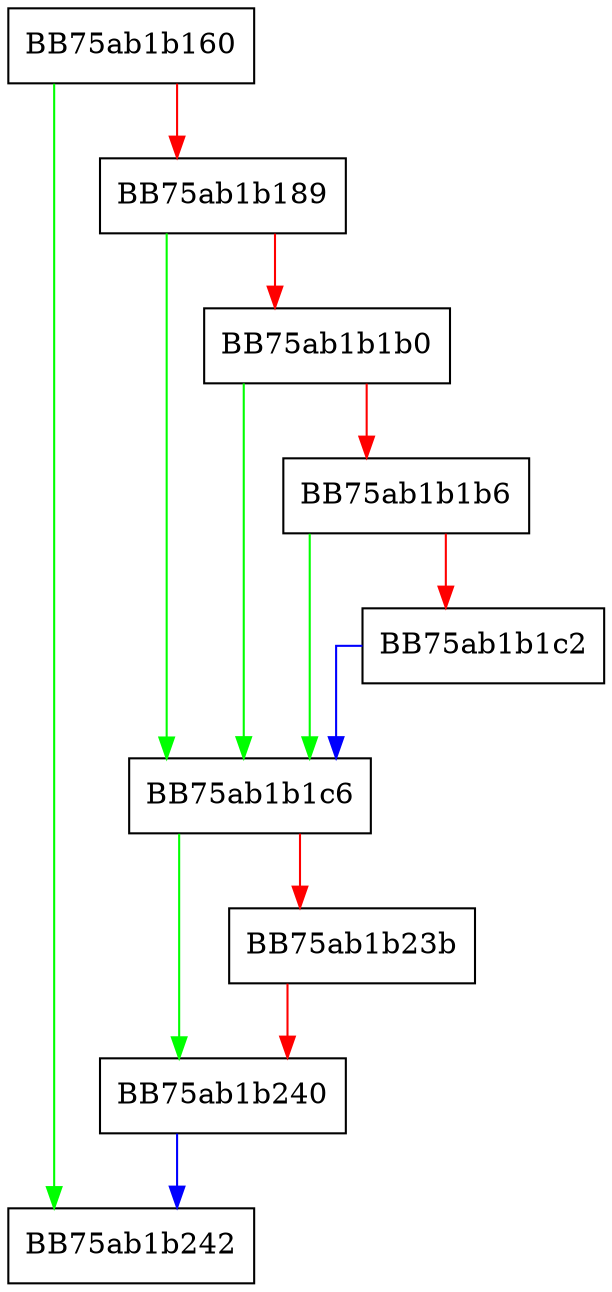 digraph GetEngineConfig {
  node [shape="box"];
  graph [splines=ortho];
  BB75ab1b160 -> BB75ab1b242 [color="green"];
  BB75ab1b160 -> BB75ab1b189 [color="red"];
  BB75ab1b189 -> BB75ab1b1c6 [color="green"];
  BB75ab1b189 -> BB75ab1b1b0 [color="red"];
  BB75ab1b1b0 -> BB75ab1b1c6 [color="green"];
  BB75ab1b1b0 -> BB75ab1b1b6 [color="red"];
  BB75ab1b1b6 -> BB75ab1b1c6 [color="green"];
  BB75ab1b1b6 -> BB75ab1b1c2 [color="red"];
  BB75ab1b1c2 -> BB75ab1b1c6 [color="blue"];
  BB75ab1b1c6 -> BB75ab1b240 [color="green"];
  BB75ab1b1c6 -> BB75ab1b23b [color="red"];
  BB75ab1b23b -> BB75ab1b240 [color="red"];
  BB75ab1b240 -> BB75ab1b242 [color="blue"];
}